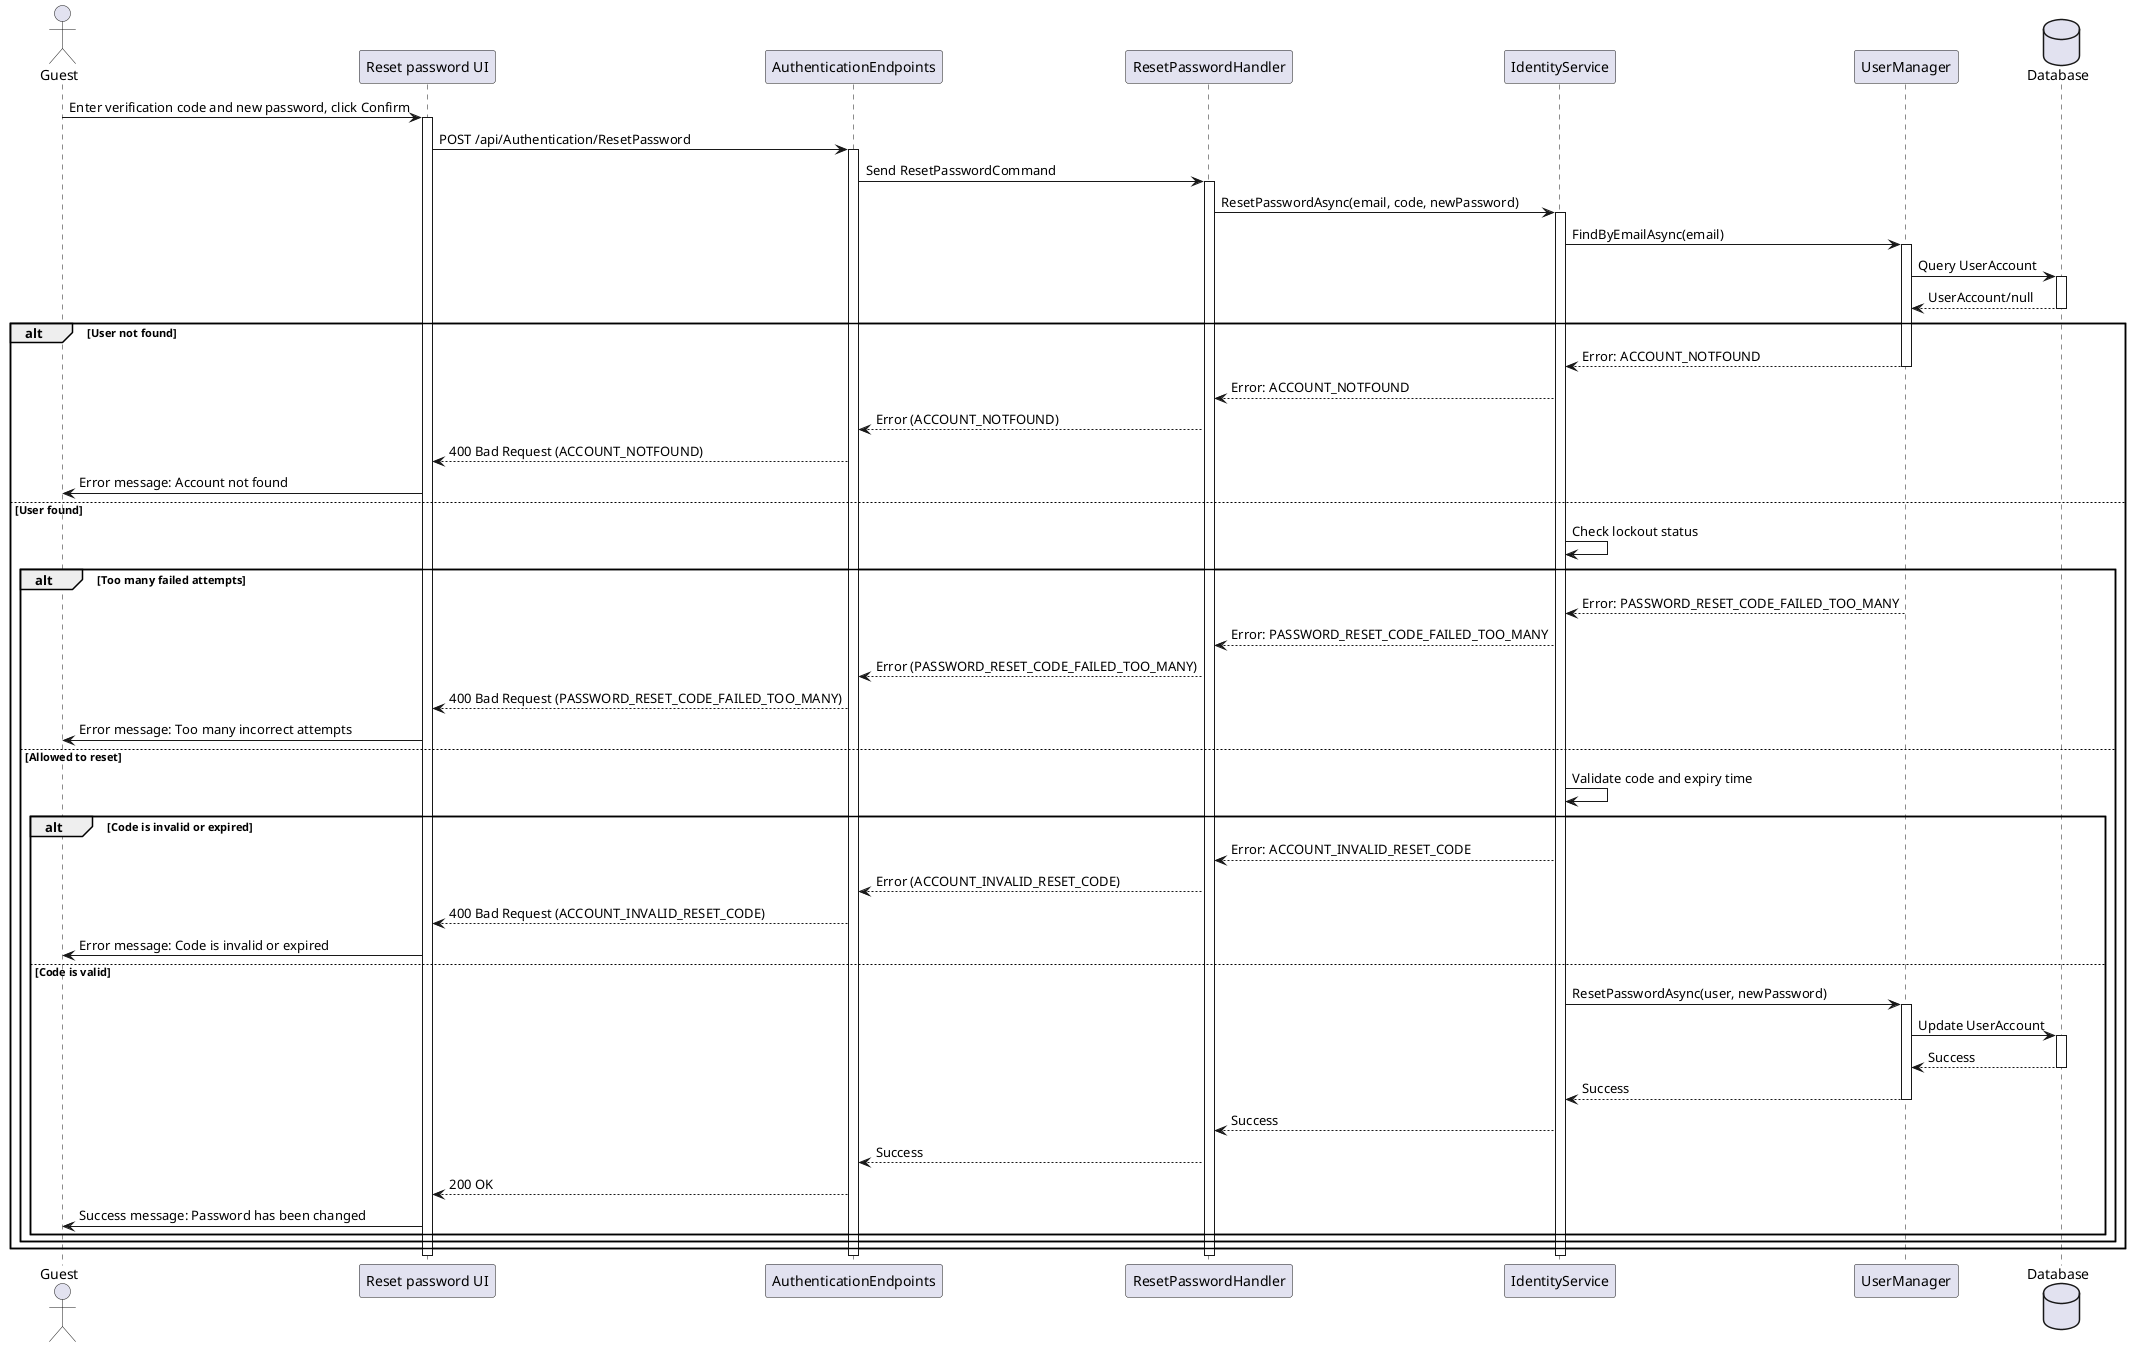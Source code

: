 @startuml
actor Guest as User
participant "Reset password UI" as UI
participant AuthenticationEndpoints
participant ResetPasswordHandler
participant IdentityService
participant UserManager
Database Database

User -> UI : Enter verification code and new password, click Confirm
activate UI
UI -> AuthenticationEndpoints : POST /api/Authentication/ResetPassword
activate AuthenticationEndpoints
AuthenticationEndpoints -> ResetPasswordHandler : Send ResetPasswordCommand
activate ResetPasswordHandler
ResetPasswordHandler -> IdentityService : ResetPasswordAsync(email, code, newPassword)
activate IdentityService
IdentityService -> UserManager : FindByEmailAsync(email)
activate UserManager
UserManager -> Database : Query UserAccount
activate Database
Database --> UserManager : UserAccount/null
deactivate Database
alt User not found
    UserManager --> IdentityService : Error: ACCOUNT_NOTFOUND
    deactivate UserManager
    IdentityService --> ResetPasswordHandler : Error: ACCOUNT_NOTFOUND
    ResetPasswordHandler --> AuthenticationEndpoints : Error (ACCOUNT_NOTFOUND)
    AuthenticationEndpoints --> UI : 400 Bad Request (ACCOUNT_NOTFOUND)
    UI -> User : Error message: Account not found
else User found
    IdentityService -> IdentityService : Check lockout status
    alt Too many failed attempts
        UserManager --> IdentityService : Error: PASSWORD_RESET_CODE_FAILED_TOO_MANY
        deactivate UserManager
        IdentityService --> ResetPasswordHandler : Error: PASSWORD_RESET_CODE_FAILED_TOO_MANY
        ResetPasswordHandler --> AuthenticationEndpoints : Error (PASSWORD_RESET_CODE_FAILED_TOO_MANY)
        AuthenticationEndpoints --> UI : 400 Bad Request (PASSWORD_RESET_CODE_FAILED_TOO_MANY)
        UI -> User : Error message: Too many incorrect attempts
    else Allowed to reset
        IdentityService -> IdentityService : Validate code and expiry time
        alt Code is invalid or expired
            IdentityService --> ResetPasswordHandler : Error: ACCOUNT_INVALID_RESET_CODE
            ResetPasswordHandler --> AuthenticationEndpoints : Error (ACCOUNT_INVALID_RESET_CODE)
            AuthenticationEndpoints --> UI : 400 Bad Request (ACCOUNT_INVALID_RESET_CODE)
            UI -> User : Error message: Code is invalid or expired
        else Code is valid
            IdentityService -> UserManager : ResetPasswordAsync(user, newPassword)
            activate UserManager
            UserManager -> Database : Update UserAccount
            activate Database
            Database --> UserManager : Success
            deactivate Database
            UserManager --> IdentityService : Success
            deactivate UserManager
            IdentityService --> ResetPasswordHandler : Success
            ResetPasswordHandler --> AuthenticationEndpoints : Success
            AuthenticationEndpoints --> UI : 200 OK
            UI -> User : Success message: Password has been changed
        end
    end
end
deactivate IdentityService
deactivate ResetPasswordHandler
deactivate AuthenticationEndpoints
deactivate UI
@enduml
